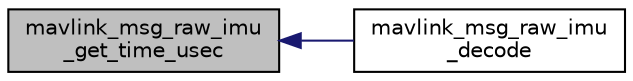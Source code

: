 digraph "mavlink_msg_raw_imu_get_time_usec"
{
 // INTERACTIVE_SVG=YES
  edge [fontname="Helvetica",fontsize="10",labelfontname="Helvetica",labelfontsize="10"];
  node [fontname="Helvetica",fontsize="10",shape=record];
  rankdir="LR";
  Node1 [label="mavlink_msg_raw_imu\l_get_time_usec",height=0.2,width=0.4,color="black", fillcolor="grey75", style="filled" fontcolor="black"];
  Node1 -> Node2 [dir="back",color="midnightblue",fontsize="10",style="solid",fontname="Helvetica"];
  Node2 [label="mavlink_msg_raw_imu\l_decode",height=0.2,width=0.4,color="black", fillcolor="white", style="filled",URL="$v1_80_2common_2mavlink__msg__raw__imu_8h.html#aaa72d88a65a17940ea8b7a480ea6cca0",tooltip="Decode a raw_imu message into a struct. "];
}
